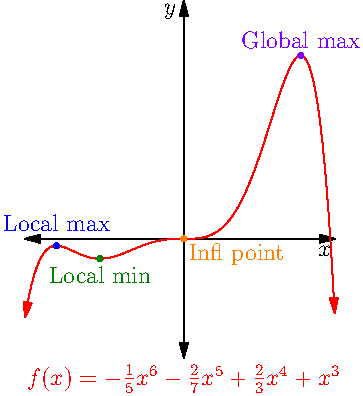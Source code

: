 // Asymptote code for plotting a function with four critical points
import graph;

size(7cm);

// Define the function with critical points
real f(real x) {
  return x**3 + 2*x**4/3 - 2*x**5/7 - x**6/5;
}

// Set up the range for x and y
real xmin = -2, xmax = 1.9;
real ymin = -1.5, ymax = 3;

// Draw the axes
xaxis("$x$", xmin, xmax, Arrows);
yaxis("$y$", ymin, ymax, Arrows);

// Plot the function
draw(graph(f, xmin, xmax), red, Arrows);

// Labels for critical points
real x1 = -1.6043;
real x2 = -1.05843;
real x3 = 0;
real x4 = 1.4723;

dot("Local max", (x1, f(x1)), 2*dir(90), blue);
dot("Local min", (x2, f(x2)), dir(-90), deepgreen);
dot("Infl point", (x3, f(x3)), dir(315), orange);
dot("Global max", (x4, f(x4)), dir(90), purple);

label("$f(x)=-\frac15x^6-\frac27x^5+\frac23x^4+x^3$", (0,ymin), dir(-90), red);
